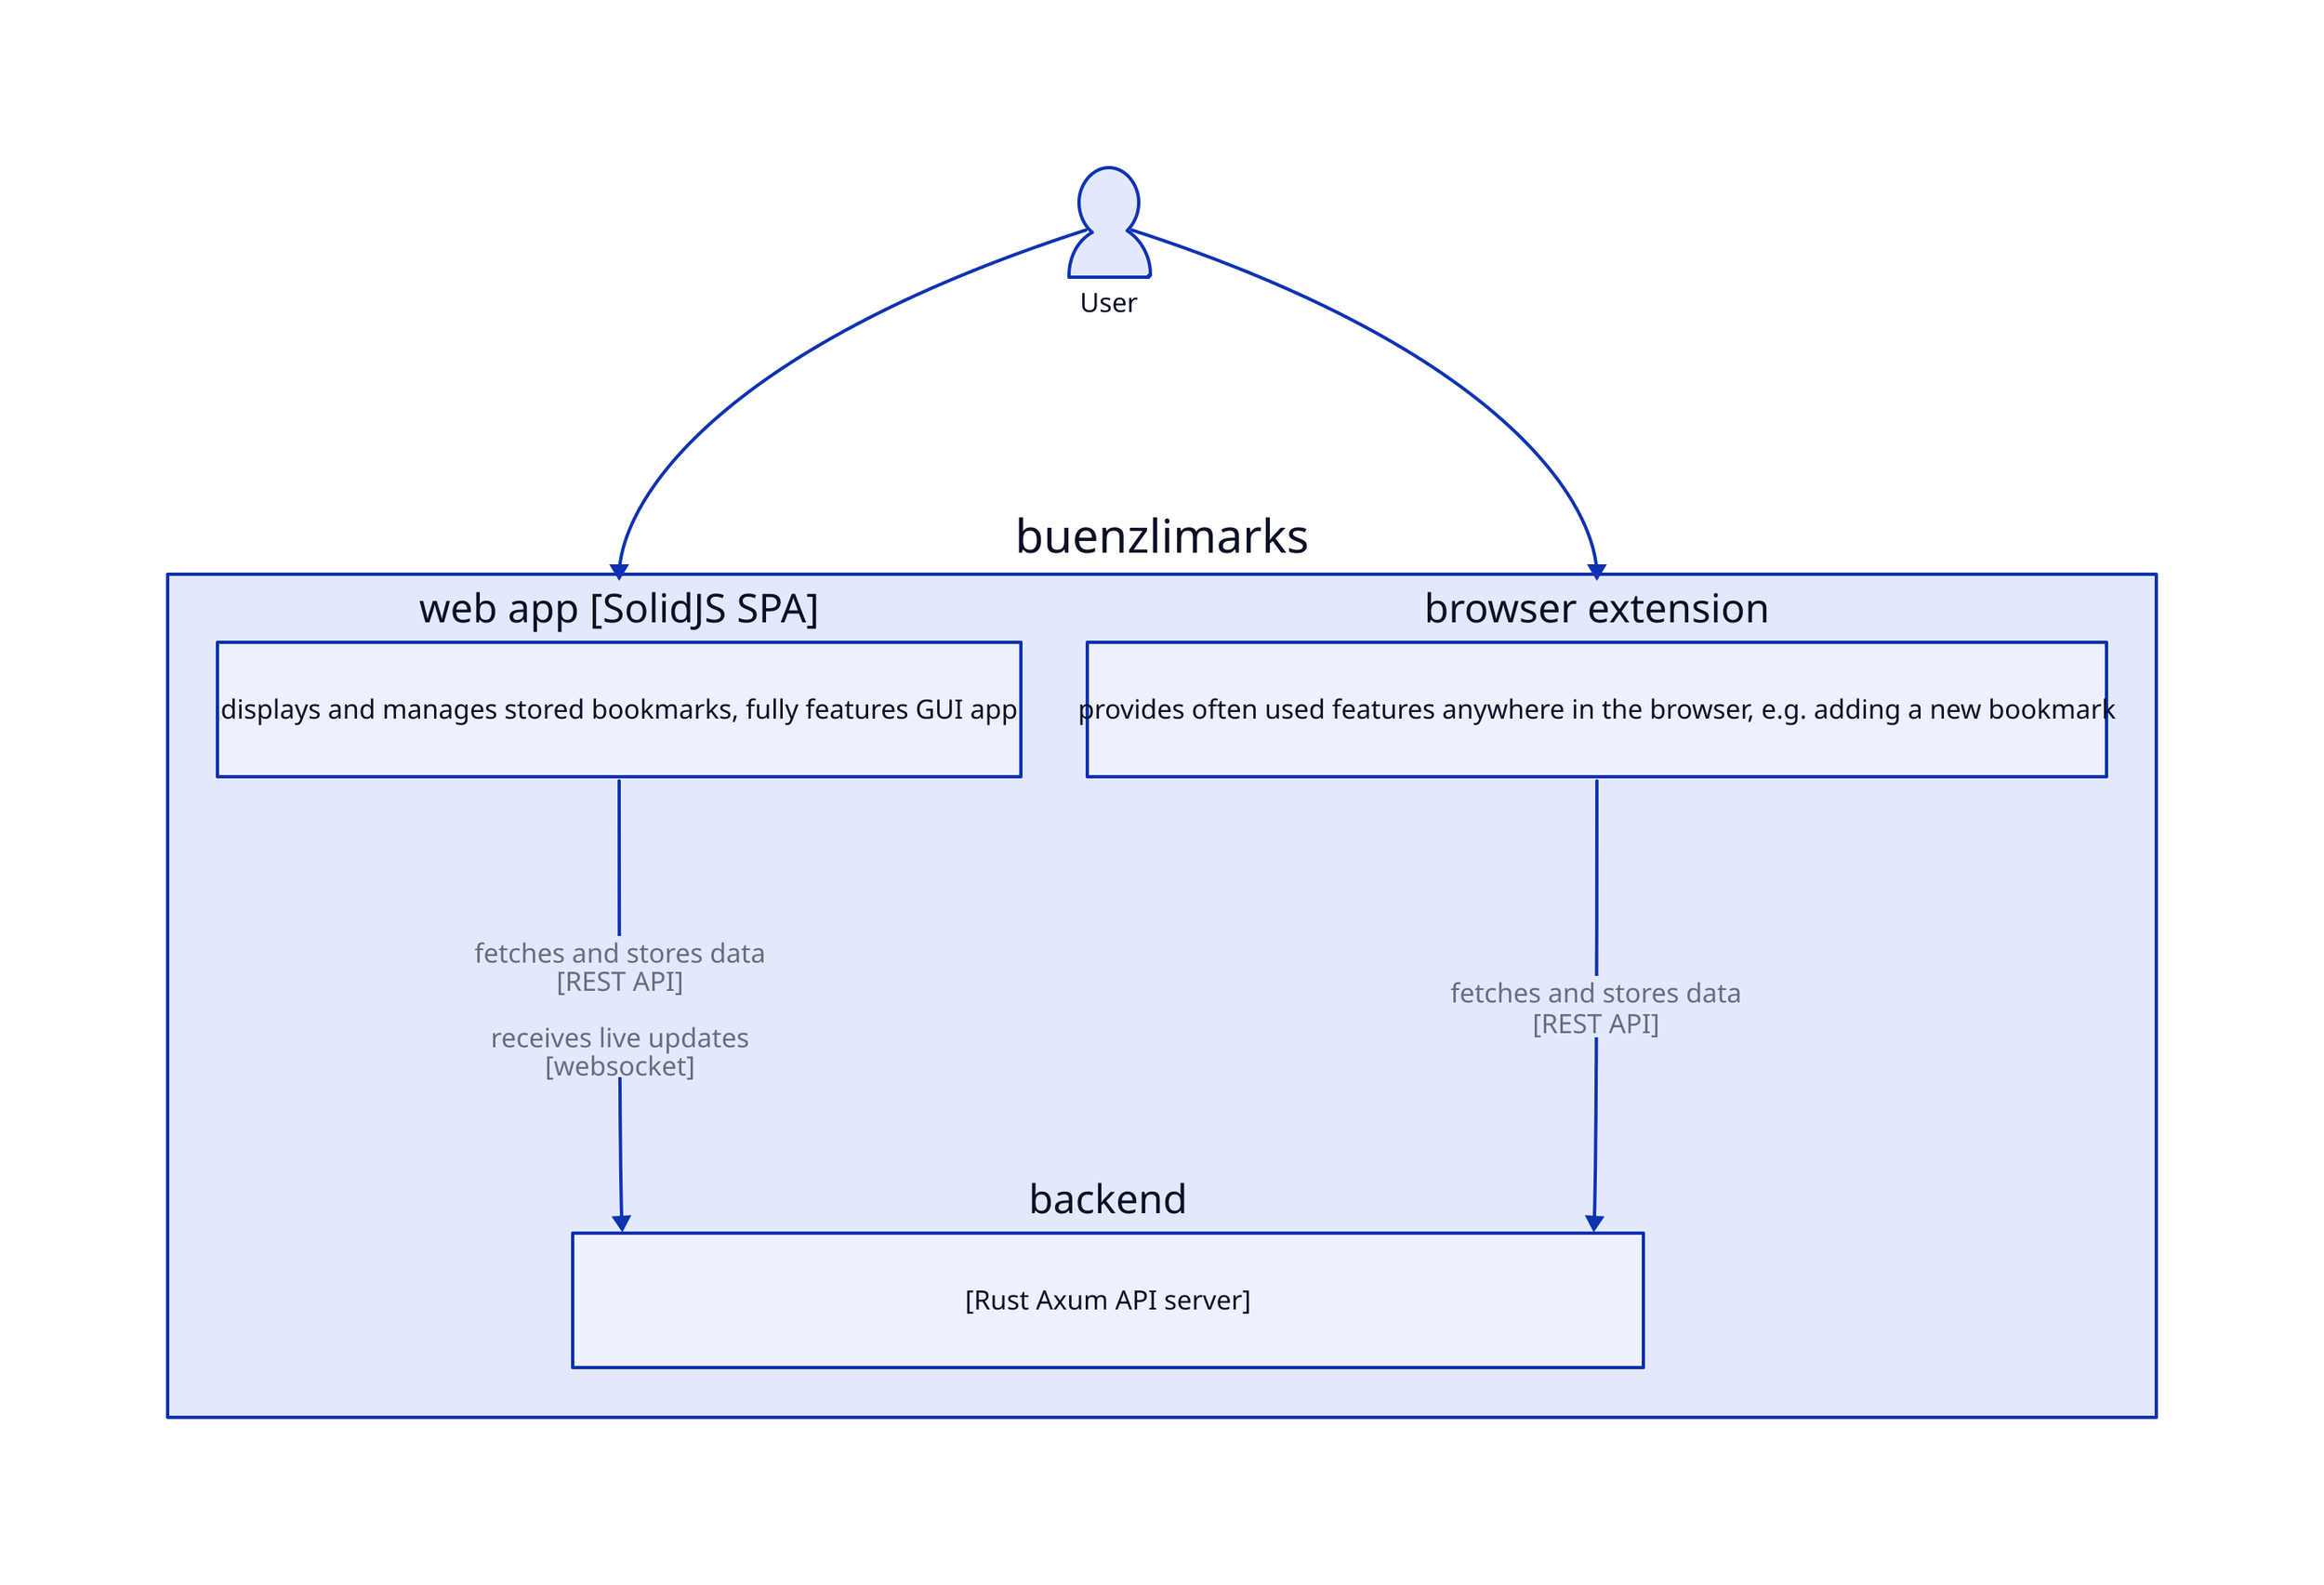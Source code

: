 User.shape: person

User -> buenzlimarks.web app
User -> buenzlimarks.browser extension

buenzlimarks: {
  web app: {
    label: "web app [SolidJS SPA]"
    description: {
      shape: text
      label: "displays and manages stored bookmarks, fully features GUI app"
    }
  }
  browser extension.description: {
    shape: text
    label: "provides often used features anywhere in the browser, e.g. adding a new bookmark"
  }

  web app -> backend: |md
    fetches and stores data
    [REST API]

    receives live updates
    [websocket]
  |
  browser extension -> backend: |md
    fetches and stores data
    [REST API]
  |

  backend: {
    description: {
      shape: text
      label: "[Rust Axum API server]"
    }
  }
}
